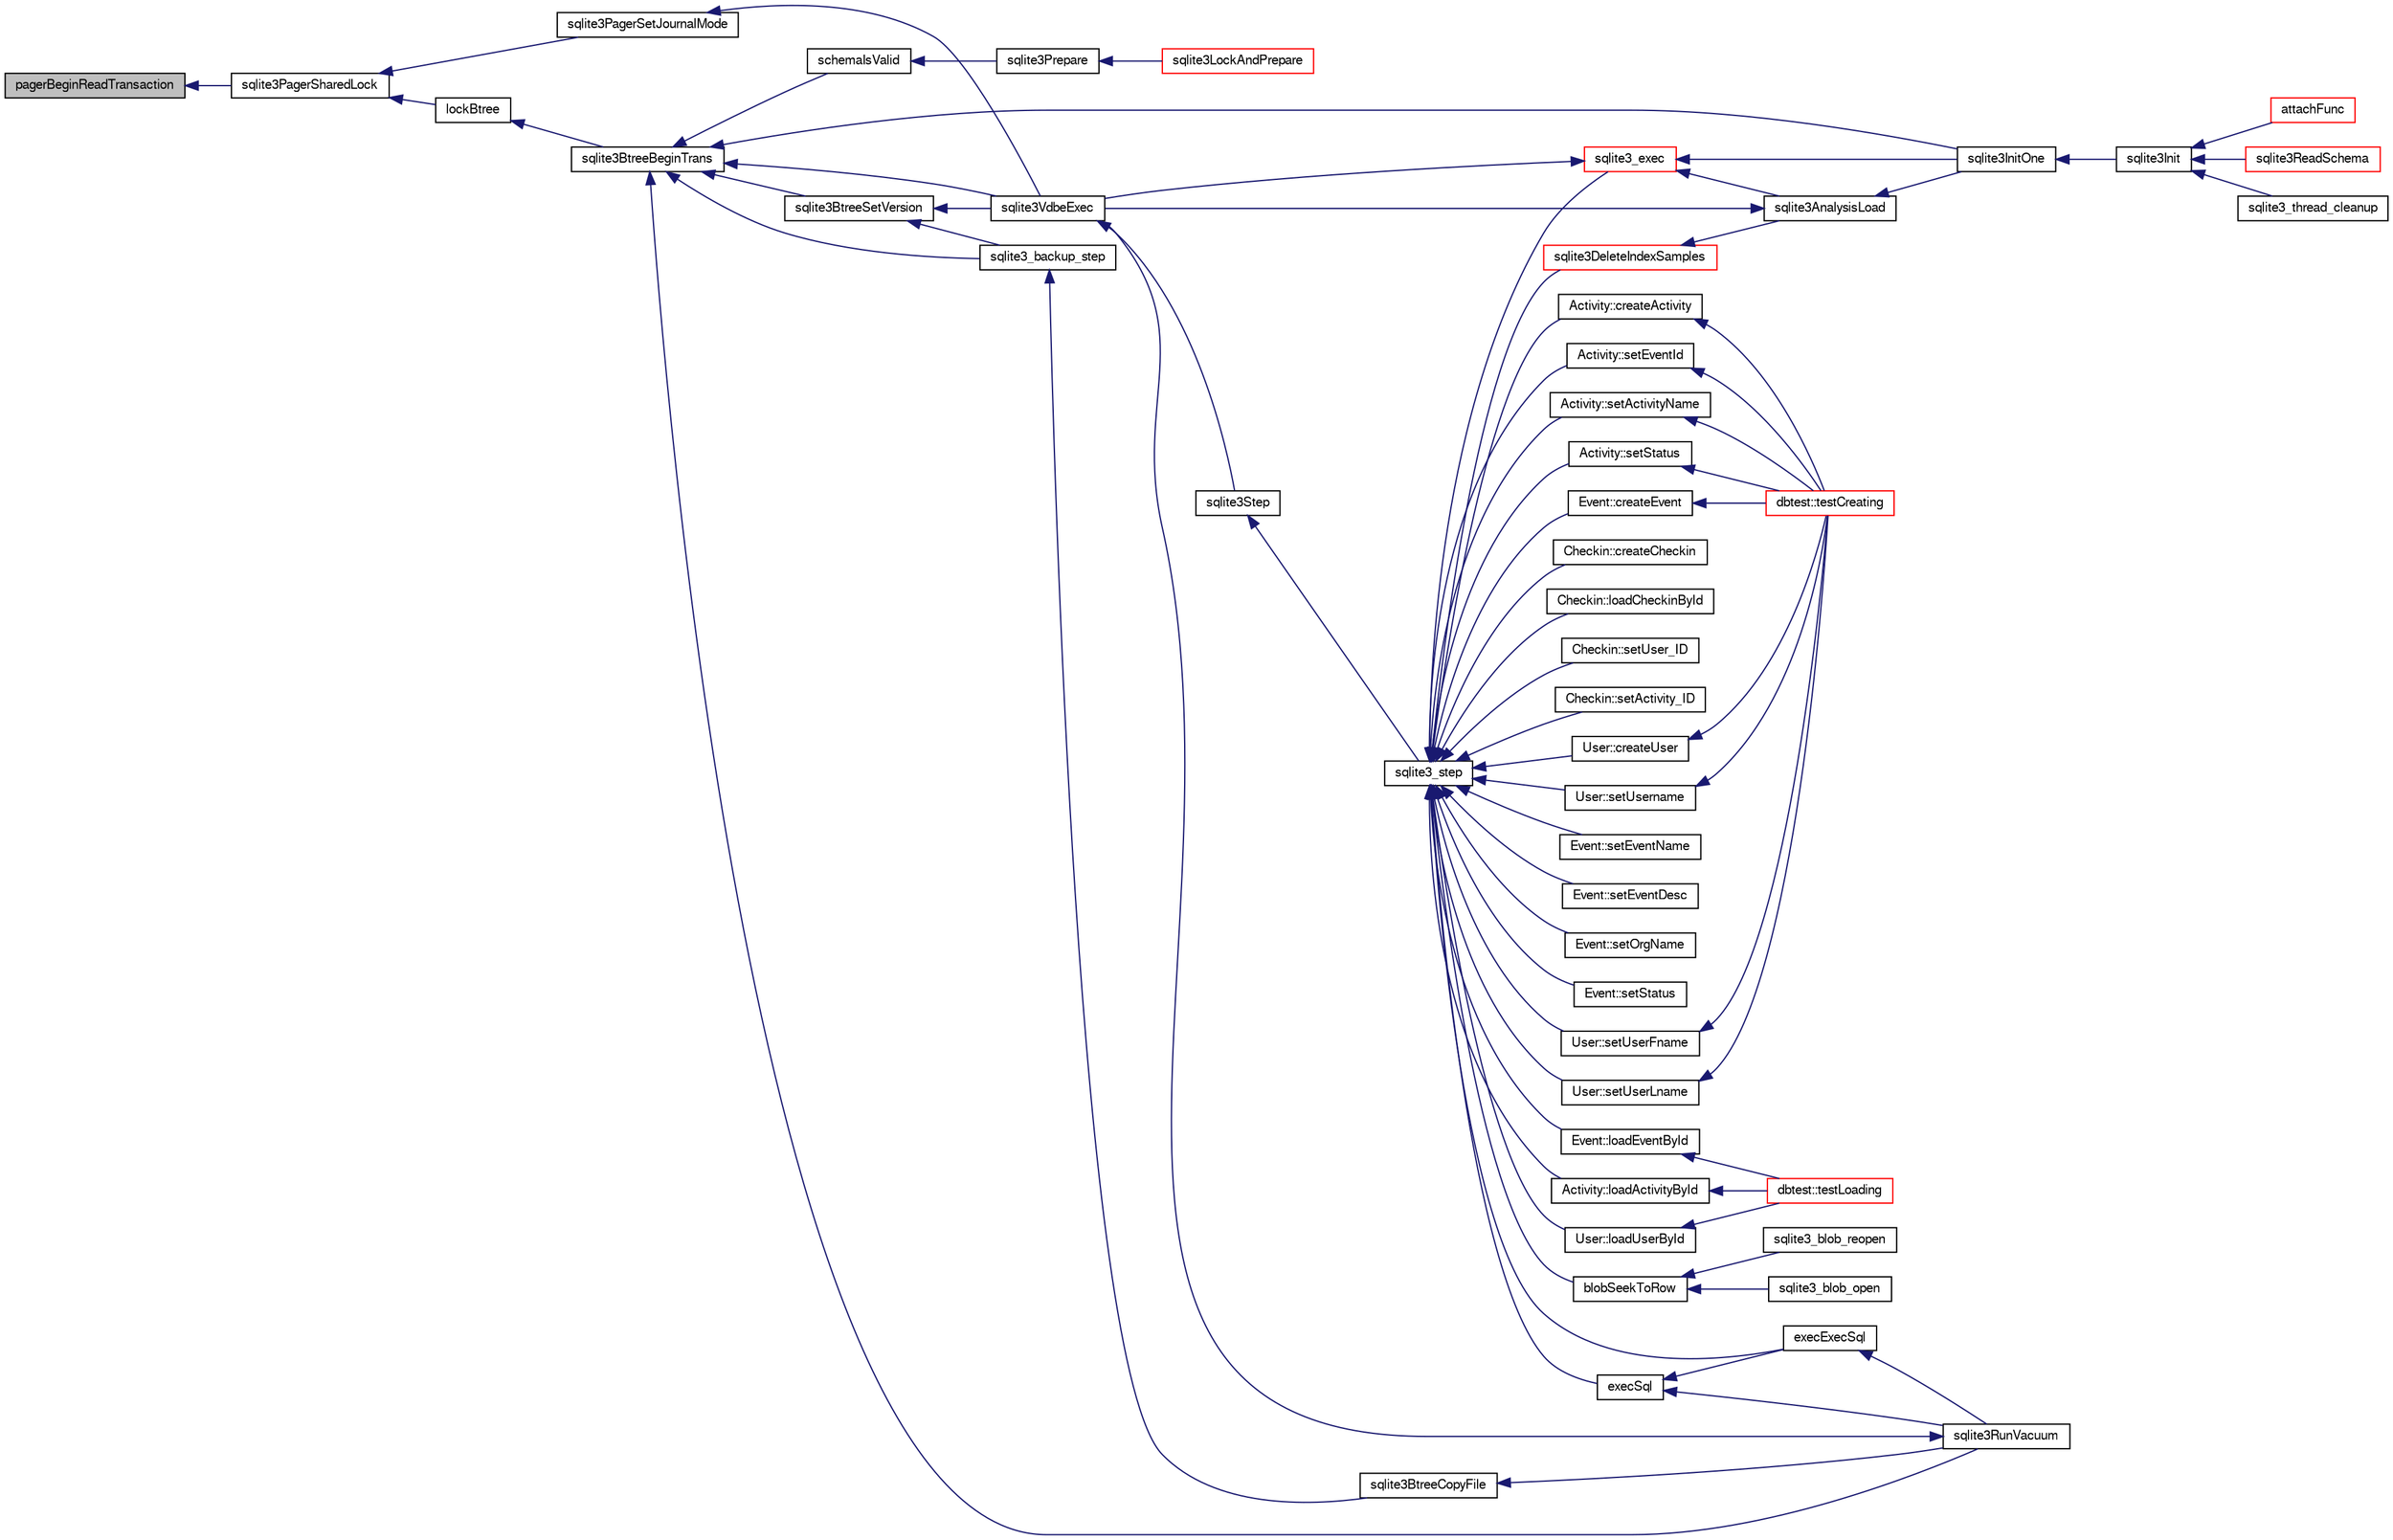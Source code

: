 digraph "pagerBeginReadTransaction"
{
  edge [fontname="FreeSans",fontsize="10",labelfontname="FreeSans",labelfontsize="10"];
  node [fontname="FreeSans",fontsize="10",shape=record];
  rankdir="LR";
  Node199385 [label="pagerBeginReadTransaction",height=0.2,width=0.4,color="black", fillcolor="grey75", style="filled", fontcolor="black"];
  Node199385 -> Node199386 [dir="back",color="midnightblue",fontsize="10",style="solid",fontname="FreeSans"];
  Node199386 [label="sqlite3PagerSharedLock",height=0.2,width=0.4,color="black", fillcolor="white", style="filled",URL="$sqlite3_8c.html#a58c197b629fb6eaacf96c7add57c70df"];
  Node199386 -> Node199387 [dir="back",color="midnightblue",fontsize="10",style="solid",fontname="FreeSans"];
  Node199387 [label="sqlite3PagerSetJournalMode",height=0.2,width=0.4,color="black", fillcolor="white", style="filled",URL="$sqlite3_8c.html#afb929a0a4553cda84de16180ddbd09f7"];
  Node199387 -> Node199388 [dir="back",color="midnightblue",fontsize="10",style="solid",fontname="FreeSans"];
  Node199388 [label="sqlite3VdbeExec",height=0.2,width=0.4,color="black", fillcolor="white", style="filled",URL="$sqlite3_8c.html#a8ce40a614bdc56719c4d642b1e4dfb21"];
  Node199388 -> Node199389 [dir="back",color="midnightblue",fontsize="10",style="solid",fontname="FreeSans"];
  Node199389 [label="sqlite3Step",height=0.2,width=0.4,color="black", fillcolor="white", style="filled",URL="$sqlite3_8c.html#a3f2872e873e2758a4beedad1d5113554"];
  Node199389 -> Node199390 [dir="back",color="midnightblue",fontsize="10",style="solid",fontname="FreeSans"];
  Node199390 [label="sqlite3_step",height=0.2,width=0.4,color="black", fillcolor="white", style="filled",URL="$sqlite3_8h.html#ac1e491ce36b7471eb28387f7d3c74334"];
  Node199390 -> Node199391 [dir="back",color="midnightblue",fontsize="10",style="solid",fontname="FreeSans"];
  Node199391 [label="Activity::createActivity",height=0.2,width=0.4,color="black", fillcolor="white", style="filled",URL="$classActivity.html#a813cc5e52c14ab49b39014c134e3425b"];
  Node199391 -> Node199392 [dir="back",color="midnightblue",fontsize="10",style="solid",fontname="FreeSans"];
  Node199392 [label="dbtest::testCreating",height=0.2,width=0.4,color="red", fillcolor="white", style="filled",URL="$classdbtest.html#a8193e88a7df657069c8a6bd09c8243b7"];
  Node199390 -> Node199394 [dir="back",color="midnightblue",fontsize="10",style="solid",fontname="FreeSans"];
  Node199394 [label="Activity::loadActivityById",height=0.2,width=0.4,color="black", fillcolor="white", style="filled",URL="$classActivity.html#abe4ffb4f08a47212ebf9013259d9e7fd"];
  Node199394 -> Node199395 [dir="back",color="midnightblue",fontsize="10",style="solid",fontname="FreeSans"];
  Node199395 [label="dbtest::testLoading",height=0.2,width=0.4,color="red", fillcolor="white", style="filled",URL="$classdbtest.html#a6f98d82a2c8e2b9040848763504ddae1"];
  Node199390 -> Node199396 [dir="back",color="midnightblue",fontsize="10",style="solid",fontname="FreeSans"];
  Node199396 [label="Activity::setEventId",height=0.2,width=0.4,color="black", fillcolor="white", style="filled",URL="$classActivity.html#adb1d0fd0d08f473e068f0a4086bfa9ca"];
  Node199396 -> Node199392 [dir="back",color="midnightblue",fontsize="10",style="solid",fontname="FreeSans"];
  Node199390 -> Node199397 [dir="back",color="midnightblue",fontsize="10",style="solid",fontname="FreeSans"];
  Node199397 [label="Activity::setActivityName",height=0.2,width=0.4,color="black", fillcolor="white", style="filled",URL="$classActivity.html#a62dc3737b33915a36086f9dd26d16a81"];
  Node199397 -> Node199392 [dir="back",color="midnightblue",fontsize="10",style="solid",fontname="FreeSans"];
  Node199390 -> Node199398 [dir="back",color="midnightblue",fontsize="10",style="solid",fontname="FreeSans"];
  Node199398 [label="Activity::setStatus",height=0.2,width=0.4,color="black", fillcolor="white", style="filled",URL="$classActivity.html#af618135a7738f4d2a7ee147a8ef912ea"];
  Node199398 -> Node199392 [dir="back",color="midnightblue",fontsize="10",style="solid",fontname="FreeSans"];
  Node199390 -> Node199399 [dir="back",color="midnightblue",fontsize="10",style="solid",fontname="FreeSans"];
  Node199399 [label="Checkin::createCheckin",height=0.2,width=0.4,color="black", fillcolor="white", style="filled",URL="$classCheckin.html#a4e40acdf7fff0e607f6de4f24f3a163c"];
  Node199390 -> Node199400 [dir="back",color="midnightblue",fontsize="10",style="solid",fontname="FreeSans"];
  Node199400 [label="Checkin::loadCheckinById",height=0.2,width=0.4,color="black", fillcolor="white", style="filled",URL="$classCheckin.html#a3461f70ea6c68475225f2a07f78a21e0"];
  Node199390 -> Node199401 [dir="back",color="midnightblue",fontsize="10",style="solid",fontname="FreeSans"];
  Node199401 [label="Checkin::setUser_ID",height=0.2,width=0.4,color="black", fillcolor="white", style="filled",URL="$classCheckin.html#a76ab640f4f912876dbebf183db5359c6"];
  Node199390 -> Node199402 [dir="back",color="midnightblue",fontsize="10",style="solid",fontname="FreeSans"];
  Node199402 [label="Checkin::setActivity_ID",height=0.2,width=0.4,color="black", fillcolor="white", style="filled",URL="$classCheckin.html#ab2ff3ec2604ec73a42af25874a00b232"];
  Node199390 -> Node199403 [dir="back",color="midnightblue",fontsize="10",style="solid",fontname="FreeSans"];
  Node199403 [label="Event::createEvent",height=0.2,width=0.4,color="black", fillcolor="white", style="filled",URL="$classEvent.html#a77adb9f4a46ffb32c2d931f0691f5903"];
  Node199403 -> Node199392 [dir="back",color="midnightblue",fontsize="10",style="solid",fontname="FreeSans"];
  Node199390 -> Node199404 [dir="back",color="midnightblue",fontsize="10",style="solid",fontname="FreeSans"];
  Node199404 [label="Event::loadEventById",height=0.2,width=0.4,color="black", fillcolor="white", style="filled",URL="$classEvent.html#afa66cea33f722dbeecb69cc98fdea055"];
  Node199404 -> Node199395 [dir="back",color="midnightblue",fontsize="10",style="solid",fontname="FreeSans"];
  Node199390 -> Node199405 [dir="back",color="midnightblue",fontsize="10",style="solid",fontname="FreeSans"];
  Node199405 [label="Event::setEventName",height=0.2,width=0.4,color="black", fillcolor="white", style="filled",URL="$classEvent.html#a10596b6ca077df05184e30d62b08729d"];
  Node199390 -> Node199406 [dir="back",color="midnightblue",fontsize="10",style="solid",fontname="FreeSans"];
  Node199406 [label="Event::setEventDesc",height=0.2,width=0.4,color="black", fillcolor="white", style="filled",URL="$classEvent.html#ae36b8377dcae792f1c5c4726024c981b"];
  Node199390 -> Node199407 [dir="back",color="midnightblue",fontsize="10",style="solid",fontname="FreeSans"];
  Node199407 [label="Event::setOrgName",height=0.2,width=0.4,color="black", fillcolor="white", style="filled",URL="$classEvent.html#a19aac0f776bd764563a54977656cf680"];
  Node199390 -> Node199408 [dir="back",color="midnightblue",fontsize="10",style="solid",fontname="FreeSans"];
  Node199408 [label="Event::setStatus",height=0.2,width=0.4,color="black", fillcolor="white", style="filled",URL="$classEvent.html#ab0a6b9285af0f4172eb841e2b80f8972"];
  Node199390 -> Node199409 [dir="back",color="midnightblue",fontsize="10",style="solid",fontname="FreeSans"];
  Node199409 [label="blobSeekToRow",height=0.2,width=0.4,color="black", fillcolor="white", style="filled",URL="$sqlite3_8c.html#afff57e13332b98c8a44a7cebe38962ab"];
  Node199409 -> Node199410 [dir="back",color="midnightblue",fontsize="10",style="solid",fontname="FreeSans"];
  Node199410 [label="sqlite3_blob_open",height=0.2,width=0.4,color="black", fillcolor="white", style="filled",URL="$sqlite3_8h.html#adb8ad839a5bdd62a43785132bc7dd518"];
  Node199409 -> Node199411 [dir="back",color="midnightblue",fontsize="10",style="solid",fontname="FreeSans"];
  Node199411 [label="sqlite3_blob_reopen",height=0.2,width=0.4,color="black", fillcolor="white", style="filled",URL="$sqlite3_8h.html#abc77c24fdc0150138490359a94360f7e"];
  Node199390 -> Node199412 [dir="back",color="midnightblue",fontsize="10",style="solid",fontname="FreeSans"];
  Node199412 [label="sqlite3DeleteIndexSamples",height=0.2,width=0.4,color="red", fillcolor="white", style="filled",URL="$sqlite3_8c.html#aaeda0302fbf61397ec009f65bed047ef"];
  Node199412 -> Node199413 [dir="back",color="midnightblue",fontsize="10",style="solid",fontname="FreeSans"];
  Node199413 [label="sqlite3AnalysisLoad",height=0.2,width=0.4,color="black", fillcolor="white", style="filled",URL="$sqlite3_8c.html#a48a2301c27e1d3d68708b9b8761b5a01"];
  Node199413 -> Node199388 [dir="back",color="midnightblue",fontsize="10",style="solid",fontname="FreeSans"];
  Node199413 -> Node199414 [dir="back",color="midnightblue",fontsize="10",style="solid",fontname="FreeSans"];
  Node199414 [label="sqlite3InitOne",height=0.2,width=0.4,color="black", fillcolor="white", style="filled",URL="$sqlite3_8c.html#ac4318b25df65269906b0379251fe9b85"];
  Node199414 -> Node199415 [dir="back",color="midnightblue",fontsize="10",style="solid",fontname="FreeSans"];
  Node199415 [label="sqlite3Init",height=0.2,width=0.4,color="black", fillcolor="white", style="filled",URL="$sqlite3_8c.html#aed74e3dc765631a833f522f425ff5a48"];
  Node199415 -> Node199416 [dir="back",color="midnightblue",fontsize="10",style="solid",fontname="FreeSans"];
  Node199416 [label="attachFunc",height=0.2,width=0.4,color="red", fillcolor="white", style="filled",URL="$sqlite3_8c.html#a69cb751a7da501b9a0aa37e0d7c3eaf7"];
  Node199415 -> Node199420 [dir="back",color="midnightblue",fontsize="10",style="solid",fontname="FreeSans"];
  Node199420 [label="sqlite3ReadSchema",height=0.2,width=0.4,color="red", fillcolor="white", style="filled",URL="$sqlite3_8c.html#ac41a97f30334f7d35b2b5713097eca90"];
  Node199415 -> Node199514 [dir="back",color="midnightblue",fontsize="10",style="solid",fontname="FreeSans"];
  Node199514 [label="sqlite3_thread_cleanup",height=0.2,width=0.4,color="black", fillcolor="white", style="filled",URL="$sqlite3_8h.html#a34980c829db84f02e1a1599063469f06"];
  Node199390 -> Node199581 [dir="back",color="midnightblue",fontsize="10",style="solid",fontname="FreeSans"];
  Node199581 [label="sqlite3_exec",height=0.2,width=0.4,color="red", fillcolor="white", style="filled",URL="$sqlite3_8h.html#a97487ec8150e0bcc8fa392ab8f0e24db"];
  Node199581 -> Node199388 [dir="back",color="midnightblue",fontsize="10",style="solid",fontname="FreeSans"];
  Node199581 -> Node199413 [dir="back",color="midnightblue",fontsize="10",style="solid",fontname="FreeSans"];
  Node199581 -> Node199414 [dir="back",color="midnightblue",fontsize="10",style="solid",fontname="FreeSans"];
  Node199390 -> Node199572 [dir="back",color="midnightblue",fontsize="10",style="solid",fontname="FreeSans"];
  Node199572 [label="execSql",height=0.2,width=0.4,color="black", fillcolor="white", style="filled",URL="$sqlite3_8c.html#a7d16651b98a110662f4c265eff0246cb"];
  Node199572 -> Node199573 [dir="back",color="midnightblue",fontsize="10",style="solid",fontname="FreeSans"];
  Node199573 [label="execExecSql",height=0.2,width=0.4,color="black", fillcolor="white", style="filled",URL="$sqlite3_8c.html#ac1be09a6c047f21133d16378d301e0d4"];
  Node199573 -> Node199574 [dir="back",color="midnightblue",fontsize="10",style="solid",fontname="FreeSans"];
  Node199574 [label="sqlite3RunVacuum",height=0.2,width=0.4,color="black", fillcolor="white", style="filled",URL="$sqlite3_8c.html#a5e83ddc7b3e7e8e79ad5d1fc92de1d2f"];
  Node199574 -> Node199388 [dir="back",color="midnightblue",fontsize="10",style="solid",fontname="FreeSans"];
  Node199572 -> Node199574 [dir="back",color="midnightblue",fontsize="10",style="solid",fontname="FreeSans"];
  Node199390 -> Node199573 [dir="back",color="midnightblue",fontsize="10",style="solid",fontname="FreeSans"];
  Node199390 -> Node199575 [dir="back",color="midnightblue",fontsize="10",style="solid",fontname="FreeSans"];
  Node199575 [label="User::createUser",height=0.2,width=0.4,color="black", fillcolor="white", style="filled",URL="$classUser.html#a22ed673939e8cc0a136130b809bba513"];
  Node199575 -> Node199392 [dir="back",color="midnightblue",fontsize="10",style="solid",fontname="FreeSans"];
  Node199390 -> Node199576 [dir="back",color="midnightblue",fontsize="10",style="solid",fontname="FreeSans"];
  Node199576 [label="User::loadUserById",height=0.2,width=0.4,color="black", fillcolor="white", style="filled",URL="$classUser.html#a863377665b7fb83c5547dcf9727f5092"];
  Node199576 -> Node199395 [dir="back",color="midnightblue",fontsize="10",style="solid",fontname="FreeSans"];
  Node199390 -> Node199577 [dir="back",color="midnightblue",fontsize="10",style="solid",fontname="FreeSans"];
  Node199577 [label="User::setUsername",height=0.2,width=0.4,color="black", fillcolor="white", style="filled",URL="$classUser.html#aa0497022a136cb78de785b0a39ae60b1"];
  Node199577 -> Node199392 [dir="back",color="midnightblue",fontsize="10",style="solid",fontname="FreeSans"];
  Node199390 -> Node199578 [dir="back",color="midnightblue",fontsize="10",style="solid",fontname="FreeSans"];
  Node199578 [label="User::setUserFname",height=0.2,width=0.4,color="black", fillcolor="white", style="filled",URL="$classUser.html#a72657eb55cd0ca437b4841a43f19912f"];
  Node199578 -> Node199392 [dir="back",color="midnightblue",fontsize="10",style="solid",fontname="FreeSans"];
  Node199390 -> Node199579 [dir="back",color="midnightblue",fontsize="10",style="solid",fontname="FreeSans"];
  Node199579 [label="User::setUserLname",height=0.2,width=0.4,color="black", fillcolor="white", style="filled",URL="$classUser.html#aa25973387e5afe1aa6f60dd6545e33b5"];
  Node199579 -> Node199392 [dir="back",color="midnightblue",fontsize="10",style="solid",fontname="FreeSans"];
  Node199386 -> Node199649 [dir="back",color="midnightblue",fontsize="10",style="solid",fontname="FreeSans"];
  Node199649 [label="lockBtree",height=0.2,width=0.4,color="black", fillcolor="white", style="filled",URL="$sqlite3_8c.html#a5b808194d3178be15705a420265cee9d"];
  Node199649 -> Node199650 [dir="back",color="midnightblue",fontsize="10",style="solid",fontname="FreeSans"];
  Node199650 [label="sqlite3BtreeBeginTrans",height=0.2,width=0.4,color="black", fillcolor="white", style="filled",URL="$sqlite3_8c.html#a52d6706df15c67c22aa7d0e290c16bf5"];
  Node199650 -> Node199651 [dir="back",color="midnightblue",fontsize="10",style="solid",fontname="FreeSans"];
  Node199651 [label="sqlite3BtreeSetVersion",height=0.2,width=0.4,color="black", fillcolor="white", style="filled",URL="$sqlite3_8c.html#a2db3061b5c557699a47415ca0342ba01"];
  Node199651 -> Node199601 [dir="back",color="midnightblue",fontsize="10",style="solid",fontname="FreeSans"];
  Node199601 [label="sqlite3_backup_step",height=0.2,width=0.4,color="black", fillcolor="white", style="filled",URL="$sqlite3_8h.html#a1699b75e98d082eebc465a9e64c35269"];
  Node199601 -> Node199602 [dir="back",color="midnightblue",fontsize="10",style="solid",fontname="FreeSans"];
  Node199602 [label="sqlite3BtreeCopyFile",height=0.2,width=0.4,color="black", fillcolor="white", style="filled",URL="$sqlite3_8c.html#a4d9e19a79f0d5c1dfcef0bd137ae83f9"];
  Node199602 -> Node199574 [dir="back",color="midnightblue",fontsize="10",style="solid",fontname="FreeSans"];
  Node199651 -> Node199388 [dir="back",color="midnightblue",fontsize="10",style="solid",fontname="FreeSans"];
  Node199650 -> Node199601 [dir="back",color="midnightblue",fontsize="10",style="solid",fontname="FreeSans"];
  Node199650 -> Node199388 [dir="back",color="midnightblue",fontsize="10",style="solid",fontname="FreeSans"];
  Node199650 -> Node199414 [dir="back",color="midnightblue",fontsize="10",style="solid",fontname="FreeSans"];
  Node199650 -> Node199599 [dir="back",color="midnightblue",fontsize="10",style="solid",fontname="FreeSans"];
  Node199599 [label="schemaIsValid",height=0.2,width=0.4,color="black", fillcolor="white", style="filled",URL="$sqlite3_8c.html#a7c466fe28e7ca6f46b8bf72c46d9738d"];
  Node199599 -> Node199567 [dir="back",color="midnightblue",fontsize="10",style="solid",fontname="FreeSans"];
  Node199567 [label="sqlite3Prepare",height=0.2,width=0.4,color="black", fillcolor="white", style="filled",URL="$sqlite3_8c.html#acb25890858d0bf4b12eb7aae569f0c7b"];
  Node199567 -> Node199568 [dir="back",color="midnightblue",fontsize="10",style="solid",fontname="FreeSans"];
  Node199568 [label="sqlite3LockAndPrepare",height=0.2,width=0.4,color="red", fillcolor="white", style="filled",URL="$sqlite3_8c.html#a5db1ec5589aa2b02c6d979211a8789bd"];
  Node199650 -> Node199574 [dir="back",color="midnightblue",fontsize="10",style="solid",fontname="FreeSans"];
}
